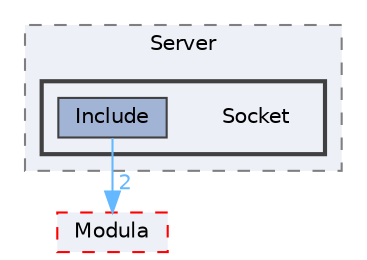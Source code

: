 digraph "Core/Server/Socket"
{
 // LATEX_PDF_SIZE
  bgcolor="transparent";
  edge [fontname=Helvetica,fontsize=10,labelfontname=Helvetica,labelfontsize=10];
  node [fontname=Helvetica,fontsize=10,shape=box,height=0.2,width=0.4];
  compound=true
  subgraph clusterdir_d592ce2887ec1a2059bd5837373625ba {
    graph [ bgcolor="#edf0f7", pencolor="grey50", label="Server", fontname=Helvetica,fontsize=10 style="filled,dashed", URL="dir_d592ce2887ec1a2059bd5837373625ba.html",tooltip=""]
  subgraph clusterdir_2dfd6b0b6e6799449b97c9d92d870b7e {
    graph [ bgcolor="#edf0f7", pencolor="grey25", label="", fontname=Helvetica,fontsize=10 style="filled,bold", URL="dir_2dfd6b0b6e6799449b97c9d92d870b7e.html",tooltip=""]
    dir_2dfd6b0b6e6799449b97c9d92d870b7e [shape=plaintext, label="Socket"];
  dir_fabe09577408e5f765fe76bcdcdcab98 [label="Include", fillcolor="#a2b4d6", color="grey25", style="filled", URL="dir_fabe09577408e5f765fe76bcdcdcab98.html",tooltip=""];
  }
  }
  dir_15e8fef3d22952eb032ac9e7b2e45a37 [label="Modula", fillcolor="#edf0f7", color="red", style="filled,dashed", URL="dir_15e8fef3d22952eb032ac9e7b2e45a37.html",tooltip=""];
  dir_fabe09577408e5f765fe76bcdcdcab98->dir_15e8fef3d22952eb032ac9e7b2e45a37 [headlabel="2", labeldistance=1.5 headhref="dir_000020_000022.html" href="dir_000020_000022.html" color="steelblue1" fontcolor="steelblue1"];
}
